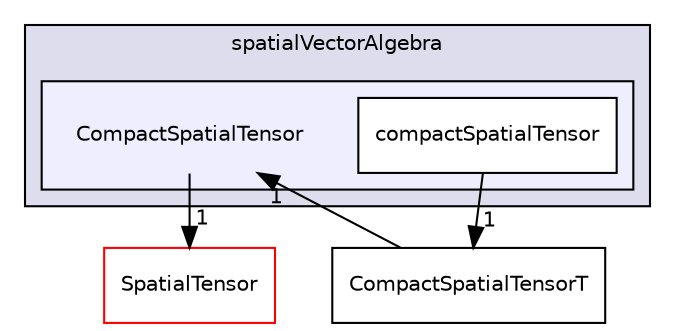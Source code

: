 digraph "src/OpenFOAM/primitives/spatialVectorAlgebra/CompactSpatialTensor" {
  bgcolor=transparent;
  compound=true
  node [ fontsize="10", fontname="Helvetica"];
  edge [ labelfontsize="10", labelfontname="Helvetica"];
  subgraph clusterdir_0d054148b2ad42a055e9a559a10add02 {
    graph [ bgcolor="#ddddee", pencolor="black", label="spatialVectorAlgebra" fontname="Helvetica", fontsize="10", URL="dir_0d054148b2ad42a055e9a559a10add02.html"]
  subgraph clusterdir_661bbed6b403683bcb923b9b15d5983c {
    graph [ bgcolor="#eeeeff", pencolor="black", label="" URL="dir_661bbed6b403683bcb923b9b15d5983c.html"];
    dir_661bbed6b403683bcb923b9b15d5983c [shape=plaintext label="CompactSpatialTensor"];
    dir_460618fba6a8dd2c9a43298ce30655e2 [shape=box label="compactSpatialTensor" color="black" fillcolor="white" style="filled" URL="dir_460618fba6a8dd2c9a43298ce30655e2.html"];
  }
  }
  dir_a6b8a6f9dface4c74b0aa8fa3cc8b4c1 [shape=box label="SpatialTensor" color="red" URL="dir_a6b8a6f9dface4c74b0aa8fa3cc8b4c1.html"];
  dir_a08343b1ce532f3ce35726224e016264 [shape=box label="CompactSpatialTensorT" URL="dir_a08343b1ce532f3ce35726224e016264.html"];
  dir_a08343b1ce532f3ce35726224e016264->dir_661bbed6b403683bcb923b9b15d5983c [headlabel="1", labeldistance=1.5 headhref="dir_002390_002388.html"];
  dir_460618fba6a8dd2c9a43298ce30655e2->dir_a08343b1ce532f3ce35726224e016264 [headlabel="1", labeldistance=1.5 headhref="dir_002389_002390.html"];
  dir_661bbed6b403683bcb923b9b15d5983c->dir_a6b8a6f9dface4c74b0aa8fa3cc8b4c1 [headlabel="1", labeldistance=1.5 headhref="dir_002388_002391.html"];
}
